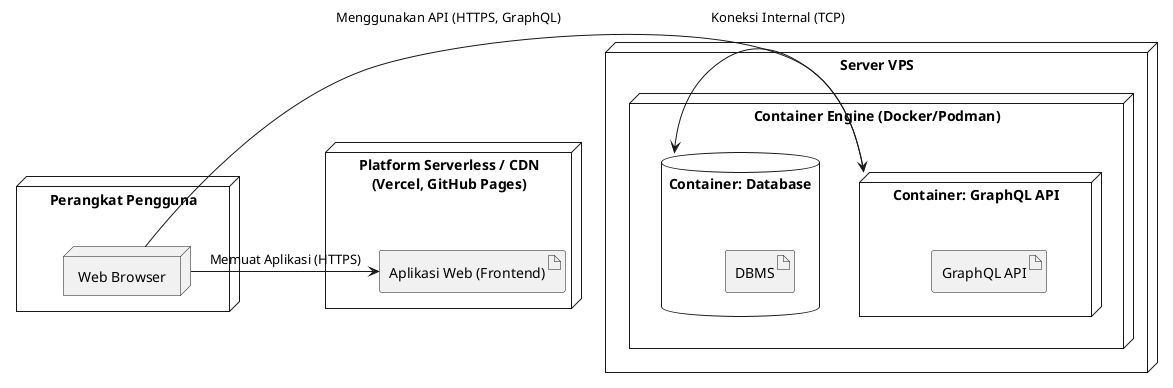 @startuml
skinparam backgroundColor transparent

node "Platform Serverless / CDN\n(Vercel, GitHub Pages)" as Cdn {
  artifact "Aplikasi Web (Frontend)" as WebApp
}

node "Perangkat Pengguna" {
  node "Web Browser" as Browser
}

node "Server VPS" {
  node "Container Engine (Docker/Podman)" {
    node "Container: GraphQL API" as ApiContainer {
      artifact "GraphQL API"
    }
    database "Container: Database" as DbContainer {
      artifact "DBMS"
    }
  }
}

' 1. Browser memuat frontend dari CDN
Browser -> WebApp : Memuat Aplikasi (HTTPS)

' 2. Aplikasi di browser berkomunikasi dengan API
Browser -> ApiContainer : Menggunakan API (HTTPS, GraphQL)

' 3. API berkomunikasi dengan Database
ApiContainer -> DbContainer : Koneksi Internal (TCP)

@enduml
